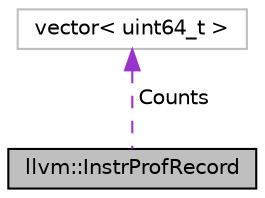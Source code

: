 digraph "llvm::InstrProfRecord"
{
 // LATEX_PDF_SIZE
  bgcolor="transparent";
  edge [fontname="Helvetica",fontsize="10",labelfontname="Helvetica",labelfontsize="10"];
  node [fontname="Helvetica",fontsize="10",shape=record];
  Node1 [label="llvm::InstrProfRecord",height=0.2,width=0.4,color="black", fillcolor="grey75", style="filled", fontcolor="black",tooltip="Profiling information for a single function."];
  Node2 -> Node1 [dir="back",color="darkorchid3",fontsize="10",style="dashed",label=" Counts" ,fontname="Helvetica"];
  Node2 [label="vector\< uint64_t \>",height=0.2,width=0.4,color="grey75",tooltip=" "];
}
